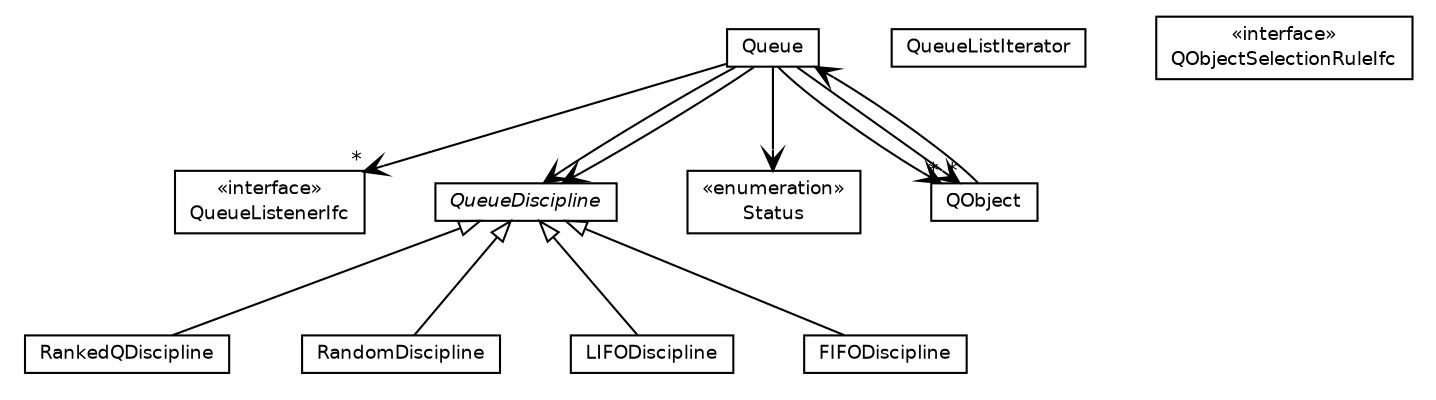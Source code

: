 #!/usr/local/bin/dot
#
# Class diagram 
# Generated by UMLGraph version 5.4 (http://www.umlgraph.org/)
#

digraph G {
	edge [fontname="Helvetica",fontsize=10,labelfontname="Helvetica",labelfontsize=10];
	node [fontname="Helvetica",fontsize=10,shape=plaintext];
	nodesep=0.25;
	ranksep=0.5;
	// jsl.modeling.elements.queue.RankedQDiscipline
	c2922 [label=<<table title="jsl.modeling.elements.queue.RankedQDiscipline" border="0" cellborder="1" cellspacing="0" cellpadding="2" port="p" href="./RankedQDiscipline.html">
		<tr><td><table border="0" cellspacing="0" cellpadding="1">
<tr><td align="center" balign="center"> RankedQDiscipline </td></tr>
		</table></td></tr>
		</table>>, URL="./RankedQDiscipline.html", fontname="Helvetica", fontcolor="black", fontsize=9.0];
	// jsl.modeling.elements.queue.RandomDiscipline
	c2923 [label=<<table title="jsl.modeling.elements.queue.RandomDiscipline" border="0" cellborder="1" cellspacing="0" cellpadding="2" port="p" href="./RandomDiscipline.html">
		<tr><td><table border="0" cellspacing="0" cellpadding="1">
<tr><td align="center" balign="center"> RandomDiscipline </td></tr>
		</table></td></tr>
		</table>>, URL="./RandomDiscipline.html", fontname="Helvetica", fontcolor="black", fontsize=9.0];
	// jsl.modeling.elements.queue.QueueListenerIfc
	c2924 [label=<<table title="jsl.modeling.elements.queue.QueueListenerIfc" border="0" cellborder="1" cellspacing="0" cellpadding="2" port="p" href="./QueueListenerIfc.html">
		<tr><td><table border="0" cellspacing="0" cellpadding="1">
<tr><td align="center" balign="center"> &#171;interface&#187; </td></tr>
<tr><td align="center" balign="center"> QueueListenerIfc </td></tr>
		</table></td></tr>
		</table>>, URL="./QueueListenerIfc.html", fontname="Helvetica", fontcolor="black", fontsize=9.0];
	// jsl.modeling.elements.queue.QueueDiscipline
	c2925 [label=<<table title="jsl.modeling.elements.queue.QueueDiscipline" border="0" cellborder="1" cellspacing="0" cellpadding="2" port="p" href="./QueueDiscipline.html">
		<tr><td><table border="0" cellspacing="0" cellpadding="1">
<tr><td align="center" balign="center"><font face="Helvetica-Oblique"> QueueDiscipline </font></td></tr>
		</table></td></tr>
		</table>>, URL="./QueueDiscipline.html", fontname="Helvetica", fontcolor="black", fontsize=9.0];
	// jsl.modeling.elements.queue.Queue
	c2926 [label=<<table title="jsl.modeling.elements.queue.Queue" border="0" cellborder="1" cellspacing="0" cellpadding="2" port="p" href="./Queue.html">
		<tr><td><table border="0" cellspacing="0" cellpadding="1">
<tr><td align="center" balign="center"> Queue </td></tr>
		</table></td></tr>
		</table>>, URL="./Queue.html", fontname="Helvetica", fontcolor="black", fontsize=9.0];
	// jsl.modeling.elements.queue.Queue.Status
	c2927 [label=<<table title="jsl.modeling.elements.queue.Queue.Status" border="0" cellborder="1" cellspacing="0" cellpadding="2" port="p" href="./Queue.Status.html">
		<tr><td><table border="0" cellspacing="0" cellpadding="1">
<tr><td align="center" balign="center"> &#171;enumeration&#187; </td></tr>
<tr><td align="center" balign="center"> Status </td></tr>
		</table></td></tr>
		</table>>, URL="./Queue.Status.html", fontname="Helvetica", fontcolor="black", fontsize=9.0];
	// jsl.modeling.elements.queue.Queue.QueueListIterator
	c2928 [label=<<table title="jsl.modeling.elements.queue.Queue.QueueListIterator" border="0" cellborder="1" cellspacing="0" cellpadding="2" port="p" href="./Queue.QueueListIterator.html">
		<tr><td><table border="0" cellspacing="0" cellpadding="1">
<tr><td align="center" balign="center"> QueueListIterator </td></tr>
		</table></td></tr>
		</table>>, URL="./Queue.QueueListIterator.html", fontname="Helvetica", fontcolor="black", fontsize=9.0];
	// jsl.modeling.elements.queue.QObjectSelectionRuleIfc
	c2929 [label=<<table title="jsl.modeling.elements.queue.QObjectSelectionRuleIfc" border="0" cellborder="1" cellspacing="0" cellpadding="2" port="p" href="./QObjectSelectionRuleIfc.html">
		<tr><td><table border="0" cellspacing="0" cellpadding="1">
<tr><td align="center" balign="center"> &#171;interface&#187; </td></tr>
<tr><td align="center" balign="center"> QObjectSelectionRuleIfc </td></tr>
		</table></td></tr>
		</table>>, URL="./QObjectSelectionRuleIfc.html", fontname="Helvetica", fontcolor="black", fontsize=9.0];
	// jsl.modeling.elements.queue.QObject
	c2930 [label=<<table title="jsl.modeling.elements.queue.QObject" border="0" cellborder="1" cellspacing="0" cellpadding="2" port="p" href="./QObject.html">
		<tr><td><table border="0" cellspacing="0" cellpadding="1">
<tr><td align="center" balign="center"> QObject </td></tr>
		</table></td></tr>
		</table>>, URL="./QObject.html", fontname="Helvetica", fontcolor="black", fontsize=9.0];
	// jsl.modeling.elements.queue.LIFODiscipline
	c2931 [label=<<table title="jsl.modeling.elements.queue.LIFODiscipline" border="0" cellborder="1" cellspacing="0" cellpadding="2" port="p" href="./LIFODiscipline.html">
		<tr><td><table border="0" cellspacing="0" cellpadding="1">
<tr><td align="center" balign="center"> LIFODiscipline </td></tr>
		</table></td></tr>
		</table>>, URL="./LIFODiscipline.html", fontname="Helvetica", fontcolor="black", fontsize=9.0];
	// jsl.modeling.elements.queue.FIFODiscipline
	c2932 [label=<<table title="jsl.modeling.elements.queue.FIFODiscipline" border="0" cellborder="1" cellspacing="0" cellpadding="2" port="p" href="./FIFODiscipline.html">
		<tr><td><table border="0" cellspacing="0" cellpadding="1">
<tr><td align="center" balign="center"> FIFODiscipline </td></tr>
		</table></td></tr>
		</table>>, URL="./FIFODiscipline.html", fontname="Helvetica", fontcolor="black", fontsize=9.0];
	//jsl.modeling.elements.queue.RankedQDiscipline extends jsl.modeling.elements.queue.QueueDiscipline
	c2925:p -> c2922:p [dir=back,arrowtail=empty];
	//jsl.modeling.elements.queue.RandomDiscipline extends jsl.modeling.elements.queue.QueueDiscipline
	c2925:p -> c2923:p [dir=back,arrowtail=empty];
	//jsl.modeling.elements.queue.LIFODiscipline extends jsl.modeling.elements.queue.QueueDiscipline
	c2925:p -> c2931:p [dir=back,arrowtail=empty];
	//jsl.modeling.elements.queue.FIFODiscipline extends jsl.modeling.elements.queue.QueueDiscipline
	c2925:p -> c2932:p [dir=back,arrowtail=empty];
	// jsl.modeling.elements.queue.Queue NAVASSOC jsl.modeling.elements.queue.QObject
	c2926:p -> c2930:p [taillabel="", label="", headlabel="*", fontname="Helvetica", fontcolor="black", fontsize=10.0, color="black", arrowhead=open];
	// jsl.modeling.elements.queue.Queue NAVASSOC jsl.modeling.elements.queue.QueueDiscipline
	c2926:p -> c2925:p [taillabel="", label="", headlabel="", fontname="Helvetica", fontcolor="black", fontsize=10.0, color="black", arrowhead=open];
	// jsl.modeling.elements.queue.Queue NAVASSOC jsl.modeling.elements.queue.QueueDiscipline
	c2926:p -> c2925:p [taillabel="", label="", headlabel="", fontname="Helvetica", fontcolor="black", fontsize=10.0, color="black", arrowhead=open];
	// jsl.modeling.elements.queue.Queue NAVASSOC jsl.modeling.elements.queue.QObject
	c2926:p -> c2930:p [taillabel="", label="", headlabel="*", fontname="Helvetica", fontcolor="black", fontsize=10.0, color="black", arrowhead=open];
	// jsl.modeling.elements.queue.Queue NAVASSOC jsl.modeling.elements.queue.QueueListenerIfc
	c2926:p -> c2924:p [taillabel="", label="", headlabel="*", fontname="Helvetica", fontcolor="black", fontsize=10.0, color="black", arrowhead=open];
	// jsl.modeling.elements.queue.Queue NAVASSOC jsl.modeling.elements.queue.Queue.Status
	c2926:p -> c2927:p [taillabel="", label="", headlabel="", fontname="Helvetica", fontcolor="black", fontsize=10.0, color="black", arrowhead=open];
	// jsl.modeling.elements.queue.QObject NAVASSOC jsl.modeling.elements.queue.Queue
	c2930:p -> c2926:p [taillabel="", label="", headlabel="", fontname="Helvetica", fontcolor="black", fontsize=10.0, color="black", arrowhead=open];
}

